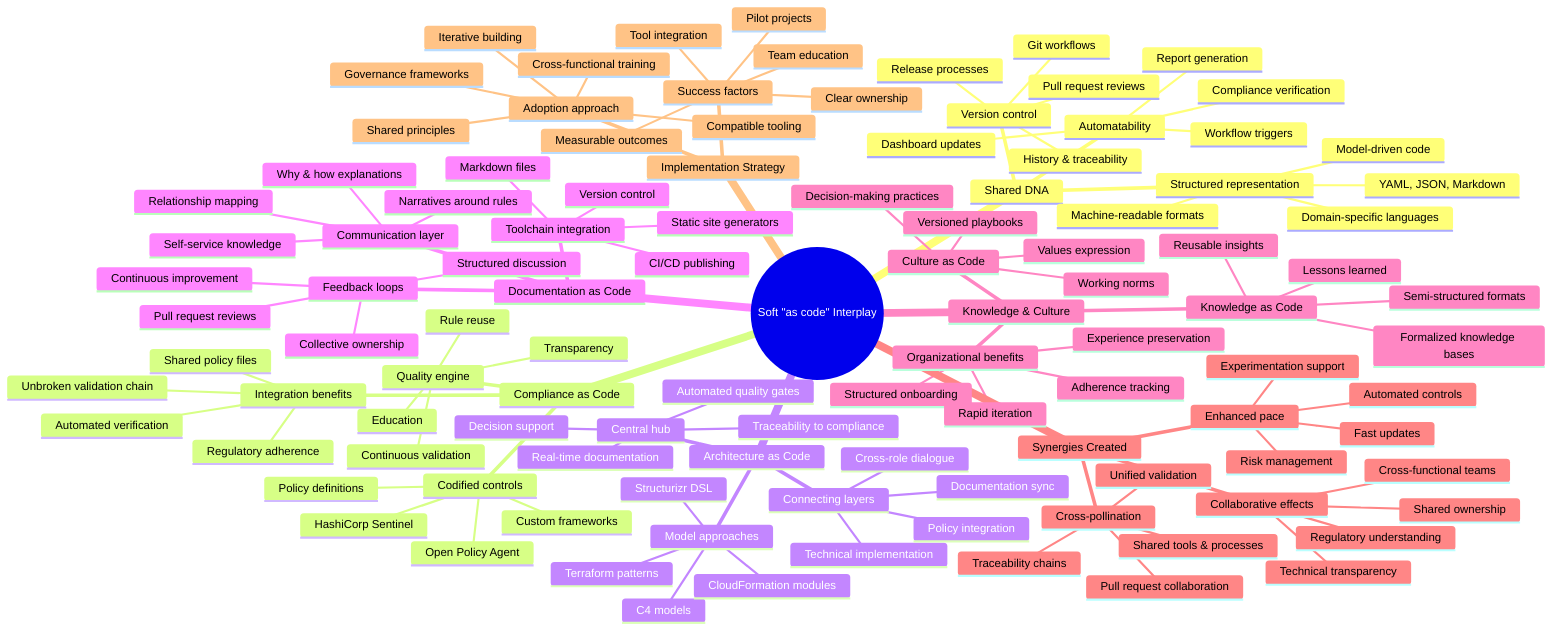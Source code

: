 mindmap
  root((Soft "as code" Interplay))
    Shared DNA
      Structured representation
        Machine-readable formats
        YAML, JSON, Markdown
        Domain-specific languages
        Model-driven code
      Version control
        Git workflows
        Pull request reviews
        History & traceability
        Release processes
      Automatability
        Report generation
        Compliance verification
        Dashboard updates
        Workflow triggers
    Compliance as Code
      Quality engine
        Rule reuse
        Continuous validation
        Transparency
        Education
      Codified controls
        Open Policy Agent
        HashiCorp Sentinel
        Custom frameworks
        Policy definitions
      Integration benefits
        Automated verification
        Unbroken validation chain
        Shared policy files
        Regulatory adherence
    Architecture as Code
      Central hub
        Traceability to compliance
        Real-time documentation
        Automated quality gates
        Decision support
      Model approaches
        Structurizr DSL
        C4 models
        Terraform patterns
        CloudFormation modules
      Connecting layers
        Technical implementation
        Policy integration
        Documentation sync
        Cross-role dialogue
    Documentation as Code
      Communication layer
        Narratives around rules
        Why & how explanations
        Relationship mapping
        Self-service knowledge
      Toolchain integration
        Markdown files
        Static site generators
        CI/CD publishing
        Version control
      Feedback loops
        Pull request reviews
        Collective ownership
        Structured discussion
        Continuous improvement
    Knowledge & Culture
      Knowledge as Code
        Formalized knowledge bases
        Lessons learned
        Semi-structured formats
        Reusable insights
      Culture as Code
        Values expression
        Decision-making practices
        Working norms
        Versioned playbooks
      Organizational benefits
        Structured onboarding
        Adherence tracking
        Experience preservation
        Rapid iteration
    Synergies Created
      Cross-pollination
        Shared tools & processes
        Pull request collaboration
        Unified validation
        Traceability chains
      Collaborative effects
        Cross-functional teams
        Shared ownership
        Technical transparency
        Regulatory understanding
      Enhanced pace
        Fast updates
        Automated controls
        Risk management
        Experimentation support
    Implementation Strategy
      Adoption approach
        Shared principles
        Compatible tooling
        Cross-functional training
        Iterative building
        Governance frameworks
      Success factors
        Tool integration
        Team education
        Pilot projects
        Measurable outcomes
        Clear ownership
